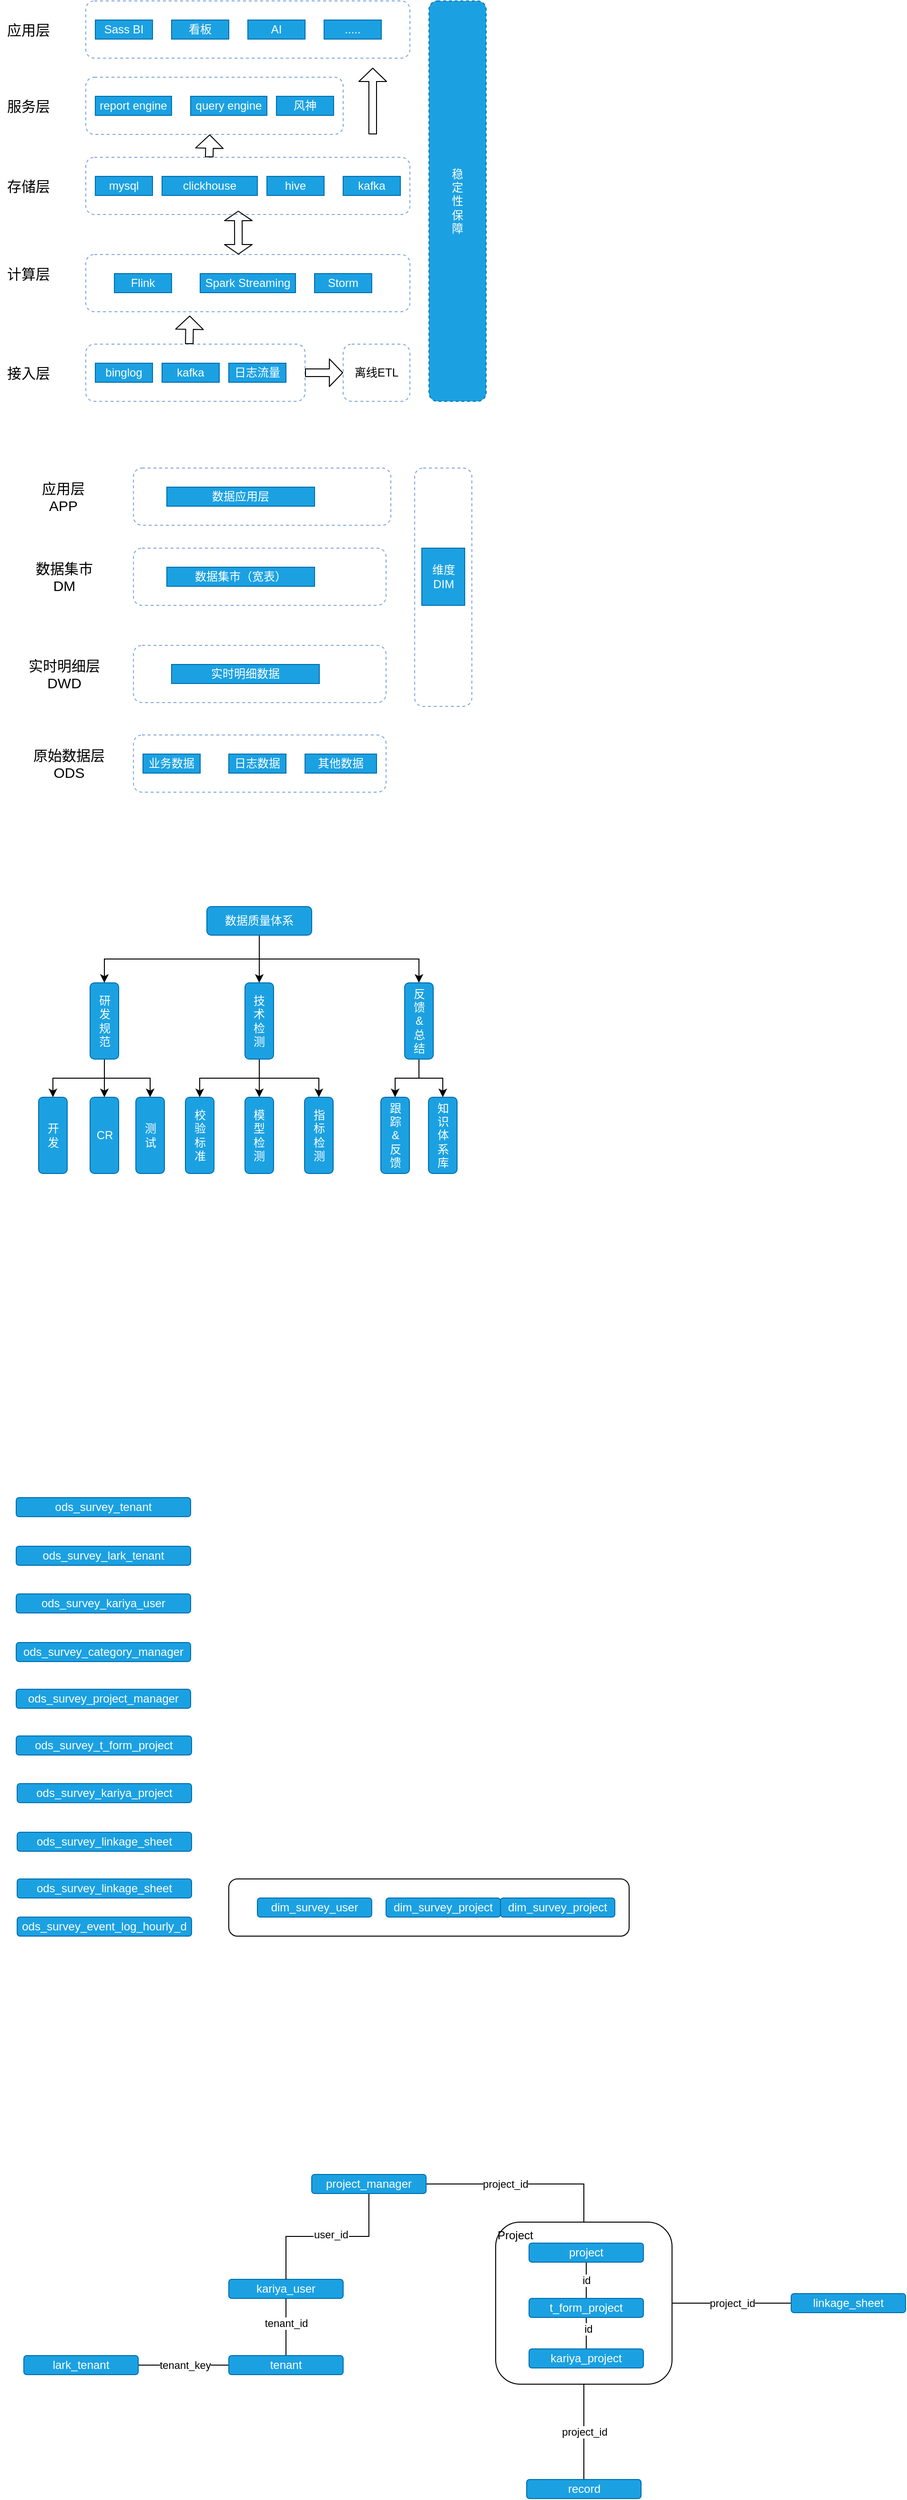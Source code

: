 <mxfile version="13.9.1" type="github">
  <diagram id="M79XpnLEsQZCw-oLoceA" name="Page-1">
    <mxGraphModel dx="1399" dy="826" grid="1" gridSize="10" guides="1" tooltips="1" connect="1" arrows="0" fold="1" page="1" pageScale="1" pageWidth="3300" pageHeight="4681" math="0" shadow="0">
      <root>
        <mxCell id="0" />
        <mxCell id="1" parent="0" />
        <mxCell id="bgfyPfwvlPDdOilsteuH-1" value="" style="rounded=1;whiteSpace=wrap;html=1;dashed=1;strokeColor=#7EA6E0;" parent="1" vertex="1">
          <mxGeometry x="310" y="550" width="230" height="60" as="geometry" />
        </mxCell>
        <mxCell id="bgfyPfwvlPDdOilsteuH-2" value="binglog" style="rounded=0;whiteSpace=wrap;html=1;strokeColor=#006EAF;fillColor=#1ba1e2;fontColor=#ffffff;" parent="1" vertex="1">
          <mxGeometry x="320" y="570" width="60" height="20" as="geometry" />
        </mxCell>
        <mxCell id="bgfyPfwvlPDdOilsteuH-3" value="kafka" style="rounded=0;whiteSpace=wrap;html=1;strokeColor=#006EAF;fillColor=#1ba1e2;fontColor=#ffffff;" parent="1" vertex="1">
          <mxGeometry x="390" y="570" width="60" height="20" as="geometry" />
        </mxCell>
        <mxCell id="bgfyPfwvlPDdOilsteuH-4" value="日志流量" style="rounded=0;whiteSpace=wrap;html=1;strokeColor=#006EAF;fillColor=#1ba1e2;fontColor=#ffffff;" parent="1" vertex="1">
          <mxGeometry x="460" y="570" width="60" height="20" as="geometry" />
        </mxCell>
        <mxCell id="bgfyPfwvlPDdOilsteuH-5" value="&lt;font style=&quot;font-size: 15px&quot;&gt;接入层&lt;/font&gt;" style="text;html=1;strokeColor=none;fillColor=none;align=center;verticalAlign=middle;whiteSpace=wrap;rounded=0;" parent="1" vertex="1">
          <mxGeometry x="220" y="570" width="60" height="20" as="geometry" />
        </mxCell>
        <mxCell id="bgfyPfwvlPDdOilsteuH-6" value="" style="rounded=1;whiteSpace=wrap;html=1;dashed=1;strokeColor=#7EA6E0;" parent="1" vertex="1">
          <mxGeometry x="310" y="456" width="340" height="60" as="geometry" />
        </mxCell>
        <mxCell id="bgfyPfwvlPDdOilsteuH-10" value="Flink" style="rounded=0;whiteSpace=wrap;html=1;strokeColor=#006EAF;fillColor=#1ba1e2;fontColor=#ffffff;" parent="1" vertex="1">
          <mxGeometry x="340" y="476" width="60" height="20" as="geometry" />
        </mxCell>
        <mxCell id="bgfyPfwvlPDdOilsteuH-11" value="Spark Streaming" style="rounded=0;whiteSpace=wrap;html=1;strokeColor=#006EAF;fillColor=#1ba1e2;fontColor=#ffffff;" parent="1" vertex="1">
          <mxGeometry x="430" y="476" width="100" height="20" as="geometry" />
        </mxCell>
        <mxCell id="bgfyPfwvlPDdOilsteuH-12" value="Storm" style="rounded=0;whiteSpace=wrap;html=1;strokeColor=#006EAF;fillColor=#1ba1e2;fontColor=#ffffff;" parent="1" vertex="1">
          <mxGeometry x="550" y="476" width="60" height="20" as="geometry" />
        </mxCell>
        <mxCell id="bgfyPfwvlPDdOilsteuH-13" value="&lt;span style=&quot;font-size: 15px&quot;&gt;计算层&lt;/span&gt;" style="text;html=1;strokeColor=none;fillColor=none;align=center;verticalAlign=middle;whiteSpace=wrap;rounded=0;" parent="1" vertex="1">
          <mxGeometry x="220" y="466" width="60" height="20" as="geometry" />
        </mxCell>
        <mxCell id="bgfyPfwvlPDdOilsteuH-14" value="&lt;span style=&quot;font-size: 15px&quot;&gt;存储层&lt;/span&gt;" style="text;html=1;strokeColor=none;fillColor=none;align=center;verticalAlign=middle;whiteSpace=wrap;rounded=0;" parent="1" vertex="1">
          <mxGeometry x="220" y="374" width="60" height="20" as="geometry" />
        </mxCell>
        <mxCell id="bgfyPfwvlPDdOilsteuH-16" value="" style="rounded=1;whiteSpace=wrap;html=1;dashed=1;strokeColor=#7EA6E0;" parent="1" vertex="1">
          <mxGeometry x="310" y="354" width="340" height="60" as="geometry" />
        </mxCell>
        <mxCell id="bgfyPfwvlPDdOilsteuH-17" value="mysql" style="rounded=0;whiteSpace=wrap;html=1;strokeColor=#006EAF;fillColor=#1ba1e2;fontColor=#ffffff;" parent="1" vertex="1">
          <mxGeometry x="320" y="374" width="60" height="20" as="geometry" />
        </mxCell>
        <mxCell id="bgfyPfwvlPDdOilsteuH-18" value="clickhouse" style="rounded=0;whiteSpace=wrap;html=1;strokeColor=#006EAF;fillColor=#1ba1e2;fontColor=#ffffff;" parent="1" vertex="1">
          <mxGeometry x="390" y="374" width="100" height="20" as="geometry" />
        </mxCell>
        <mxCell id="bgfyPfwvlPDdOilsteuH-19" value="hive" style="rounded=0;whiteSpace=wrap;html=1;strokeColor=#006EAF;fillColor=#1ba1e2;fontColor=#ffffff;" parent="1" vertex="1">
          <mxGeometry x="500" y="374" width="60" height="20" as="geometry" />
        </mxCell>
        <mxCell id="bgfyPfwvlPDdOilsteuH-21" value="kafka" style="rounded=0;whiteSpace=wrap;html=1;strokeColor=#006EAF;fillColor=#1ba1e2;fontColor=#ffffff;" parent="1" vertex="1">
          <mxGeometry x="580" y="374" width="60" height="20" as="geometry" />
        </mxCell>
        <mxCell id="bgfyPfwvlPDdOilsteuH-22" value="&lt;span style=&quot;font-size: 15px&quot;&gt;服务层&lt;/span&gt;" style="text;html=1;strokeColor=none;fillColor=none;align=center;verticalAlign=middle;whiteSpace=wrap;rounded=0;" parent="1" vertex="1">
          <mxGeometry x="220" y="290" width="60" height="20" as="geometry" />
        </mxCell>
        <mxCell id="bgfyPfwvlPDdOilsteuH-23" value="" style="rounded=1;whiteSpace=wrap;html=1;dashed=1;strokeColor=#7EA6E0;" parent="1" vertex="1">
          <mxGeometry x="310" y="270" width="270" height="60" as="geometry" />
        </mxCell>
        <mxCell id="bgfyPfwvlPDdOilsteuH-24" value="report engine" style="rounded=0;whiteSpace=wrap;html=1;strokeColor=#006EAF;fillColor=#1ba1e2;fontColor=#ffffff;" parent="1" vertex="1">
          <mxGeometry x="320" y="290" width="80" height="20" as="geometry" />
        </mxCell>
        <mxCell id="bgfyPfwvlPDdOilsteuH-25" value="query engine" style="rounded=0;whiteSpace=wrap;html=1;strokeColor=#006EAF;fillColor=#1ba1e2;fontColor=#ffffff;" parent="1" vertex="1">
          <mxGeometry x="420" y="290" width="80" height="20" as="geometry" />
        </mxCell>
        <mxCell id="bgfyPfwvlPDdOilsteuH-26" value="风神" style="rounded=0;whiteSpace=wrap;html=1;strokeColor=#006EAF;fillColor=#1ba1e2;fontColor=#ffffff;" parent="1" vertex="1">
          <mxGeometry x="510" y="290" width="60" height="20" as="geometry" />
        </mxCell>
        <mxCell id="bgfyPfwvlPDdOilsteuH-29" value="&lt;span style=&quot;font-size: 15px&quot;&gt;应用层&lt;/span&gt;" style="text;html=1;strokeColor=none;fillColor=none;align=center;verticalAlign=middle;whiteSpace=wrap;rounded=0;" parent="1" vertex="1">
          <mxGeometry x="220" y="210" width="60" height="20" as="geometry" />
        </mxCell>
        <mxCell id="bgfyPfwvlPDdOilsteuH-30" value="" style="shape=flexArrow;endArrow=classic;html=1;width=8;endSize=4.33;exitX=0.472;exitY=0;exitDx=0;exitDy=0;exitPerimeter=0;" parent="1" source="bgfyPfwvlPDdOilsteuH-1" edge="1">
          <mxGeometry width="50" height="50" relative="1" as="geometry">
            <mxPoint x="420" y="550" as="sourcePoint" />
            <mxPoint x="419" y="520" as="targetPoint" />
          </mxGeometry>
        </mxCell>
        <mxCell id="bgfyPfwvlPDdOilsteuH-31" value="离线ETL" style="rounded=1;whiteSpace=wrap;html=1;dashed=1;strokeColor=#7EA6E0;" parent="1" vertex="1">
          <mxGeometry x="580" y="550" width="70" height="60" as="geometry" />
        </mxCell>
        <mxCell id="bgfyPfwvlPDdOilsteuH-32" value="" style="shape=flexArrow;endArrow=classic;html=1;exitX=0.471;exitY=0;exitDx=0;exitDy=0;exitPerimeter=0;startArrow=block;width=8;endSize=3;startSize=3;" parent="1" source="bgfyPfwvlPDdOilsteuH-6" edge="1">
          <mxGeometry width="50" height="50" relative="1" as="geometry">
            <mxPoint x="470" y="447" as="sourcePoint" />
            <mxPoint x="470" y="410" as="targetPoint" />
          </mxGeometry>
        </mxCell>
        <mxCell id="bgfyPfwvlPDdOilsteuH-34" value="" style="rounded=1;whiteSpace=wrap;html=1;dashed=1;strokeColor=#7EA6E0;" parent="1" vertex="1">
          <mxGeometry x="310" y="190" width="340" height="60" as="geometry" />
        </mxCell>
        <mxCell id="bgfyPfwvlPDdOilsteuH-35" value="Sass BI" style="rounded=0;whiteSpace=wrap;html=1;strokeColor=#006EAF;fillColor=#1ba1e2;fontColor=#ffffff;" parent="1" vertex="1">
          <mxGeometry x="320" y="210" width="60" height="20" as="geometry" />
        </mxCell>
        <mxCell id="bgfyPfwvlPDdOilsteuH-36" value="看板" style="rounded=0;whiteSpace=wrap;html=1;strokeColor=#006EAF;fillColor=#1ba1e2;fontColor=#ffffff;" parent="1" vertex="1">
          <mxGeometry x="400" y="210" width="60" height="20" as="geometry" />
        </mxCell>
        <mxCell id="bgfyPfwvlPDdOilsteuH-37" value="AI" style="rounded=0;whiteSpace=wrap;html=1;strokeColor=#006EAF;fillColor=#1ba1e2;fontColor=#ffffff;" parent="1" vertex="1">
          <mxGeometry x="480" y="210" width="60" height="20" as="geometry" />
        </mxCell>
        <mxCell id="bgfyPfwvlPDdOilsteuH-38" value="....." style="rounded=0;whiteSpace=wrap;html=1;strokeColor=#006EAF;fillColor=#1ba1e2;fontColor=#ffffff;" parent="1" vertex="1">
          <mxGeometry x="560" y="210" width="60" height="20" as="geometry" />
        </mxCell>
        <mxCell id="bgfyPfwvlPDdOilsteuH-39" value="" style="shape=flexArrow;endArrow=classic;html=1;width=8;endSize=4.33;exitX=0.472;exitY=0;exitDx=0;exitDy=0;exitPerimeter=0;" parent="1" edge="1">
          <mxGeometry width="50" height="50" relative="1" as="geometry">
            <mxPoint x="439.5" y="354" as="sourcePoint" />
            <mxPoint x="440" y="330" as="targetPoint" />
          </mxGeometry>
        </mxCell>
        <mxCell id="bgfyPfwvlPDdOilsteuH-40" value="" style="shape=flexArrow;endArrow=classic;html=1;width=8;endSize=4.33;" parent="1" edge="1">
          <mxGeometry width="50" height="50" relative="1" as="geometry">
            <mxPoint x="611" y="330" as="sourcePoint" />
            <mxPoint x="611" y="260" as="targetPoint" />
          </mxGeometry>
        </mxCell>
        <mxCell id="bgfyPfwvlPDdOilsteuH-43" value="" style="shape=flexArrow;endArrow=classic;html=1;width=8;endSize=4.33;exitX=1;exitY=0.5;exitDx=0;exitDy=0;entryX=0;entryY=0.5;entryDx=0;entryDy=0;" parent="1" source="bgfyPfwvlPDdOilsteuH-1" target="bgfyPfwvlPDdOilsteuH-31" edge="1">
          <mxGeometry width="50" height="50" relative="1" as="geometry">
            <mxPoint x="560" y="595" as="sourcePoint" />
            <mxPoint x="560" y="565" as="targetPoint" />
          </mxGeometry>
        </mxCell>
        <mxCell id="bgfyPfwvlPDdOilsteuH-78" value="" style="rounded=1;whiteSpace=wrap;html=1;dashed=1;strokeColor=#7EA6E0;" parent="1" vertex="1">
          <mxGeometry x="360" y="960" width="265" height="60" as="geometry" />
        </mxCell>
        <mxCell id="bgfyPfwvlPDdOilsteuH-79" value="业务数据" style="rounded=0;whiteSpace=wrap;html=1;strokeColor=#006EAF;fillColor=#1ba1e2;fontColor=#ffffff;" parent="1" vertex="1">
          <mxGeometry x="370" y="980" width="60" height="20" as="geometry" />
        </mxCell>
        <mxCell id="bgfyPfwvlPDdOilsteuH-80" value="日志数据" style="rounded=0;whiteSpace=wrap;html=1;strokeColor=#006EAF;fillColor=#1ba1e2;fontColor=#ffffff;" parent="1" vertex="1">
          <mxGeometry x="460" y="980" width="60" height="20" as="geometry" />
        </mxCell>
        <mxCell id="bgfyPfwvlPDdOilsteuH-82" value="&lt;span style=&quot;font-size: 15px&quot;&gt;原始数据层&lt;br&gt;ODS&lt;/span&gt;" style="text;html=1;strokeColor=none;fillColor=none;align=center;verticalAlign=middle;whiteSpace=wrap;rounded=0;" parent="1" vertex="1">
          <mxGeometry x="245" y="980" width="95" height="20" as="geometry" />
        </mxCell>
        <mxCell id="bgfyPfwvlPDdOilsteuH-83" value="" style="rounded=1;whiteSpace=wrap;html=1;dashed=1;strokeColor=#7EA6E0;" parent="1" vertex="1">
          <mxGeometry x="360" y="866" width="265" height="60" as="geometry" />
        </mxCell>
        <mxCell id="bgfyPfwvlPDdOilsteuH-84" value="实时明细数据" style="rounded=0;whiteSpace=wrap;html=1;strokeColor=#006EAF;fillColor=#1ba1e2;fontColor=#ffffff;" parent="1" vertex="1">
          <mxGeometry x="400" y="886" width="155" height="20" as="geometry" />
        </mxCell>
        <mxCell id="bgfyPfwvlPDdOilsteuH-89" value="" style="rounded=1;whiteSpace=wrap;html=1;dashed=1;strokeColor=#7EA6E0;" parent="1" vertex="1">
          <mxGeometry x="360" y="764" width="265" height="60" as="geometry" />
        </mxCell>
        <mxCell id="bgfyPfwvlPDdOilsteuH-94" value="&lt;span style=&quot;font-size: 15px&quot;&gt;数据集市&lt;br&gt;DM&lt;/span&gt;" style="text;html=1;strokeColor=none;fillColor=none;align=center;verticalAlign=middle;whiteSpace=wrap;rounded=0;" parent="1" vertex="1">
          <mxGeometry x="245" y="784" width="85" height="20" as="geometry" />
        </mxCell>
        <mxCell id="bgfyPfwvlPDdOilsteuH-95" value="" style="rounded=1;whiteSpace=wrap;html=1;dashed=1;strokeColor=#7EA6E0;" parent="1" vertex="1">
          <mxGeometry x="360" y="680" width="270" height="60" as="geometry" />
        </mxCell>
        <mxCell id="bgfyPfwvlPDdOilsteuH-111" value="&lt;span style=&quot;font-size: 15px&quot;&gt;实时明细层&lt;br&gt;DWD&lt;/span&gt;" style="text;html=1;strokeColor=none;fillColor=none;align=center;verticalAlign=middle;whiteSpace=wrap;rounded=0;" parent="1" vertex="1">
          <mxGeometry x="245" y="886" width="85" height="20" as="geometry" />
        </mxCell>
        <mxCell id="bgfyPfwvlPDdOilsteuH-112" value="其他数据" style="rounded=0;whiteSpace=wrap;html=1;strokeColor=#006EAF;fillColor=#1ba1e2;fontColor=#ffffff;" parent="1" vertex="1">
          <mxGeometry x="540" y="980" width="75" height="20" as="geometry" />
        </mxCell>
        <mxCell id="PipZsdS4lfU_SCJFxtn--1" value="数据集市（宽表）" style="rounded=0;whiteSpace=wrap;html=1;strokeColor=#006EAF;fillColor=#1ba1e2;fontColor=#ffffff;" parent="1" vertex="1">
          <mxGeometry x="395" y="784" width="155" height="20" as="geometry" />
        </mxCell>
        <mxCell id="PipZsdS4lfU_SCJFxtn--2" value="&lt;span style=&quot;font-size: 15px&quot;&gt;应用层&lt;br&gt;APP&lt;/span&gt;" style="text;html=1;strokeColor=none;fillColor=none;align=center;verticalAlign=middle;whiteSpace=wrap;rounded=0;" parent="1" vertex="1">
          <mxGeometry x="255" y="700" width="62.5" height="20" as="geometry" />
        </mxCell>
        <mxCell id="PipZsdS4lfU_SCJFxtn--3" value="数据应用层" style="rounded=0;whiteSpace=wrap;html=1;strokeColor=#006EAF;fillColor=#1ba1e2;fontColor=#ffffff;" parent="1" vertex="1">
          <mxGeometry x="395" y="700" width="155" height="20" as="geometry" />
        </mxCell>
        <mxCell id="PipZsdS4lfU_SCJFxtn--6" value="" style="rounded=1;whiteSpace=wrap;html=1;dashed=1;strokeColor=#7EA6E0;" parent="1" vertex="1">
          <mxGeometry x="655" y="680" width="60" height="250" as="geometry" />
        </mxCell>
        <mxCell id="PipZsdS4lfU_SCJFxtn--7" value="维度&lt;br&gt;DIM" style="rounded=0;whiteSpace=wrap;html=1;strokeColor=#006EAF;fillColor=#1ba1e2;fontColor=#ffffff;" parent="1" vertex="1">
          <mxGeometry x="662.5" y="764" width="45" height="60" as="geometry" />
        </mxCell>
        <mxCell id="PipZsdS4lfU_SCJFxtn--8" value="稳&lt;br&gt;定&lt;br&gt;性&lt;br&gt;保&lt;br&gt;障" style="rounded=1;whiteSpace=wrap;html=1;dashed=1;strokeColor=#006EAF;fillColor=#1ba1e2;fontColor=#ffffff;" parent="1" vertex="1">
          <mxGeometry x="670" y="190" width="60" height="420" as="geometry" />
        </mxCell>
        <mxCell id="PipZsdS4lfU_SCJFxtn--13" style="edgeStyle=orthogonalEdgeStyle;rounded=0;orthogonalLoop=1;jettySize=auto;html=1;exitX=0.5;exitY=1;exitDx=0;exitDy=0;entryX=0.5;entryY=0;entryDx=0;entryDy=0;" parent="1" source="PipZsdS4lfU_SCJFxtn--9" target="PipZsdS4lfU_SCJFxtn--10" edge="1">
          <mxGeometry relative="1" as="geometry" />
        </mxCell>
        <mxCell id="PipZsdS4lfU_SCJFxtn--14" style="edgeStyle=orthogonalEdgeStyle;rounded=0;orthogonalLoop=1;jettySize=auto;html=1;exitX=0.5;exitY=1;exitDx=0;exitDy=0;entryX=0.5;entryY=0;entryDx=0;entryDy=0;" parent="1" source="PipZsdS4lfU_SCJFxtn--9" target="PipZsdS4lfU_SCJFxtn--11" edge="1">
          <mxGeometry relative="1" as="geometry" />
        </mxCell>
        <mxCell id="PipZsdS4lfU_SCJFxtn--15" style="edgeStyle=orthogonalEdgeStyle;rounded=0;orthogonalLoop=1;jettySize=auto;html=1;exitX=0.5;exitY=1;exitDx=0;exitDy=0;entryX=0.5;entryY=0;entryDx=0;entryDy=0;" parent="1" source="PipZsdS4lfU_SCJFxtn--9" target="PipZsdS4lfU_SCJFxtn--12" edge="1">
          <mxGeometry relative="1" as="geometry" />
        </mxCell>
        <mxCell id="PipZsdS4lfU_SCJFxtn--9" value="数据质量体系" style="rounded=1;whiteSpace=wrap;html=1;fillColor=#1ba1e2;strokeColor=#006EAF;fontColor=#ffffff;" parent="1" vertex="1">
          <mxGeometry x="437" y="1140" width="110" height="30" as="geometry" />
        </mxCell>
        <mxCell id="PipZsdS4lfU_SCJFxtn--24" style="edgeStyle=orthogonalEdgeStyle;rounded=0;orthogonalLoop=1;jettySize=auto;html=1;exitX=0.5;exitY=1;exitDx=0;exitDy=0;entryX=0.5;entryY=0;entryDx=0;entryDy=0;" parent="1" source="PipZsdS4lfU_SCJFxtn--10" target="PipZsdS4lfU_SCJFxtn--21" edge="1">
          <mxGeometry relative="1" as="geometry" />
        </mxCell>
        <mxCell id="PipZsdS4lfU_SCJFxtn--25" style="edgeStyle=orthogonalEdgeStyle;rounded=0;orthogonalLoop=1;jettySize=auto;html=1;exitX=0.5;exitY=1;exitDx=0;exitDy=0;entryX=0.5;entryY=0;entryDx=0;entryDy=0;" parent="1" source="PipZsdS4lfU_SCJFxtn--10" target="PipZsdS4lfU_SCJFxtn--22" edge="1">
          <mxGeometry relative="1" as="geometry" />
        </mxCell>
        <mxCell id="PipZsdS4lfU_SCJFxtn--26" style="edgeStyle=orthogonalEdgeStyle;rounded=0;orthogonalLoop=1;jettySize=auto;html=1;exitX=0.5;exitY=1;exitDx=0;exitDy=0;" parent="1" source="PipZsdS4lfU_SCJFxtn--10" target="PipZsdS4lfU_SCJFxtn--23" edge="1">
          <mxGeometry relative="1" as="geometry" />
        </mxCell>
        <mxCell id="PipZsdS4lfU_SCJFxtn--10" value="研&lt;br&gt;发&lt;br&gt;规&lt;br&gt;范" style="rounded=1;whiteSpace=wrap;html=1;fillColor=#1ba1e2;strokeColor=#006EAF;fontColor=#ffffff;" parent="1" vertex="1">
          <mxGeometry x="314.5" y="1220" width="30" height="80" as="geometry" />
        </mxCell>
        <mxCell id="PipZsdS4lfU_SCJFxtn--27" style="edgeStyle=orthogonalEdgeStyle;rounded=0;orthogonalLoop=1;jettySize=auto;html=1;exitX=0.5;exitY=1;exitDx=0;exitDy=0;entryX=0.5;entryY=0;entryDx=0;entryDy=0;" parent="1" source="PipZsdS4lfU_SCJFxtn--11" target="PipZsdS4lfU_SCJFxtn--19" edge="1">
          <mxGeometry relative="1" as="geometry" />
        </mxCell>
        <mxCell id="PipZsdS4lfU_SCJFxtn--28" style="edgeStyle=orthogonalEdgeStyle;rounded=0;orthogonalLoop=1;jettySize=auto;html=1;exitX=0.5;exitY=1;exitDx=0;exitDy=0;entryX=0.5;entryY=0;entryDx=0;entryDy=0;" parent="1" source="PipZsdS4lfU_SCJFxtn--11" target="PipZsdS4lfU_SCJFxtn--18" edge="1">
          <mxGeometry relative="1" as="geometry" />
        </mxCell>
        <mxCell id="PipZsdS4lfU_SCJFxtn--29" style="edgeStyle=orthogonalEdgeStyle;rounded=0;orthogonalLoop=1;jettySize=auto;html=1;exitX=0.5;exitY=1;exitDx=0;exitDy=0;" parent="1" source="PipZsdS4lfU_SCJFxtn--11" target="PipZsdS4lfU_SCJFxtn--20" edge="1">
          <mxGeometry relative="1" as="geometry" />
        </mxCell>
        <mxCell id="PipZsdS4lfU_SCJFxtn--11" value="技&lt;br&gt;术&lt;br&gt;检&lt;br&gt;测" style="rounded=1;whiteSpace=wrap;html=1;fillColor=#1ba1e2;strokeColor=#006EAF;fontColor=#ffffff;" parent="1" vertex="1">
          <mxGeometry x="477" y="1220" width="30" height="80" as="geometry" />
        </mxCell>
        <mxCell id="PipZsdS4lfU_SCJFxtn--32" style="edgeStyle=orthogonalEdgeStyle;rounded=0;orthogonalLoop=1;jettySize=auto;html=1;exitX=0.5;exitY=1;exitDx=0;exitDy=0;entryX=0.5;entryY=0;entryDx=0;entryDy=0;" parent="1" source="PipZsdS4lfU_SCJFxtn--12" target="PipZsdS4lfU_SCJFxtn--30" edge="1">
          <mxGeometry relative="1" as="geometry" />
        </mxCell>
        <mxCell id="PipZsdS4lfU_SCJFxtn--33" style="edgeStyle=orthogonalEdgeStyle;rounded=0;orthogonalLoop=1;jettySize=auto;html=1;exitX=0.5;exitY=1;exitDx=0;exitDy=0;entryX=0.5;entryY=0;entryDx=0;entryDy=0;" parent="1" source="PipZsdS4lfU_SCJFxtn--12" target="PipZsdS4lfU_SCJFxtn--31" edge="1">
          <mxGeometry relative="1" as="geometry" />
        </mxCell>
        <mxCell id="PipZsdS4lfU_SCJFxtn--12" value="反&lt;br&gt;馈&lt;br&gt;&amp;amp;&lt;br&gt;总&lt;br&gt;结" style="rounded=1;whiteSpace=wrap;html=1;fillColor=#1ba1e2;strokeColor=#006EAF;fontColor=#ffffff;" parent="1" vertex="1">
          <mxGeometry x="644.5" y="1220" width="30" height="80" as="geometry" />
        </mxCell>
        <mxCell id="PipZsdS4lfU_SCJFxtn--18" value="模&lt;br&gt;型&lt;br&gt;检&lt;br&gt;测" style="rounded=1;whiteSpace=wrap;html=1;fillColor=#1ba1e2;strokeColor=#006EAF;fontColor=#ffffff;" parent="1" vertex="1">
          <mxGeometry x="477" y="1340" width="30" height="80" as="geometry" />
        </mxCell>
        <mxCell id="PipZsdS4lfU_SCJFxtn--19" value="校&lt;br&gt;验&lt;br&gt;标&lt;br&gt;准" style="rounded=1;whiteSpace=wrap;html=1;fillColor=#1ba1e2;strokeColor=#006EAF;fontColor=#ffffff;" parent="1" vertex="1">
          <mxGeometry x="414.5" y="1340" width="30" height="80" as="geometry" />
        </mxCell>
        <mxCell id="PipZsdS4lfU_SCJFxtn--20" value="指&lt;br&gt;标&lt;br&gt;检&lt;br&gt;测" style="rounded=1;whiteSpace=wrap;html=1;fillColor=#1ba1e2;strokeColor=#006EAF;fontColor=#ffffff;" parent="1" vertex="1">
          <mxGeometry x="539.5" y="1340" width="30" height="80" as="geometry" />
        </mxCell>
        <mxCell id="PipZsdS4lfU_SCJFxtn--21" value="开&lt;br&gt;发" style="rounded=1;whiteSpace=wrap;html=1;fillColor=#1ba1e2;strokeColor=#006EAF;fontColor=#ffffff;" parent="1" vertex="1">
          <mxGeometry x="260.5" y="1340" width="30" height="80" as="geometry" />
        </mxCell>
        <mxCell id="PipZsdS4lfU_SCJFxtn--22" value="CR" style="rounded=1;whiteSpace=wrap;html=1;fillColor=#1ba1e2;strokeColor=#006EAF;fontColor=#ffffff;" parent="1" vertex="1">
          <mxGeometry x="314.5" y="1340" width="30" height="80" as="geometry" />
        </mxCell>
        <mxCell id="PipZsdS4lfU_SCJFxtn--23" value="测&lt;br&gt;试" style="rounded=1;whiteSpace=wrap;html=1;fillColor=#1ba1e2;strokeColor=#006EAF;fontColor=#ffffff;" parent="1" vertex="1">
          <mxGeometry x="362.5" y="1340" width="30" height="80" as="geometry" />
        </mxCell>
        <mxCell id="PipZsdS4lfU_SCJFxtn--30" value="跟&lt;br&gt;踪&lt;br&gt;&amp;amp;&lt;br&gt;反&lt;br&gt;馈" style="rounded=1;whiteSpace=wrap;html=1;fillColor=#1ba1e2;strokeColor=#006EAF;fontColor=#ffffff;" parent="1" vertex="1">
          <mxGeometry x="619.5" y="1340" width="30" height="80" as="geometry" />
        </mxCell>
        <mxCell id="PipZsdS4lfU_SCJFxtn--31" value="知&lt;br&gt;识&lt;br&gt;体&lt;br&gt;系&lt;br&gt;库" style="rounded=1;whiteSpace=wrap;html=1;fillColor=#1ba1e2;strokeColor=#006EAF;fontColor=#ffffff;" parent="1" vertex="1">
          <mxGeometry x="669.5" y="1340" width="30" height="80" as="geometry" />
        </mxCell>
        <mxCell id="6BvT9SH8g7XMBewtR86z-1" value="ods_survey_tenant" style="rounded=1;whiteSpace=wrap;html=1;fillColor=#1ba1e2;strokeColor=#006EAF;fontColor=#ffffff;" vertex="1" parent="1">
          <mxGeometry x="237" y="1760" width="183" height="20" as="geometry" />
        </mxCell>
        <mxCell id="6BvT9SH8g7XMBewtR86z-3" value="ods_survey_lark_tenant" style="rounded=1;whiteSpace=wrap;html=1;fillColor=#1ba1e2;strokeColor=#006EAF;fontColor=#ffffff;" vertex="1" parent="1">
          <mxGeometry x="237" y="1811" width="183" height="20" as="geometry" />
        </mxCell>
        <mxCell id="6BvT9SH8g7XMBewtR86z-4" value="ods_survey_kariya_user" style="rounded=1;whiteSpace=wrap;html=1;fillColor=#1ba1e2;strokeColor=#006EAF;fontColor=#ffffff;" vertex="1" parent="1">
          <mxGeometry x="237" y="1861" width="183" height="20" as="geometry" />
        </mxCell>
        <mxCell id="6BvT9SH8g7XMBewtR86z-5" value="ods_survey_category_manager" style="rounded=1;whiteSpace=wrap;html=1;fillColor=#1ba1e2;strokeColor=#006EAF;fontColor=#ffffff;" vertex="1" parent="1">
          <mxGeometry x="237" y="1912" width="183" height="20" as="geometry" />
        </mxCell>
        <mxCell id="6BvT9SH8g7XMBewtR86z-6" value="ods_survey_project_manager" style="rounded=1;whiteSpace=wrap;html=1;fillColor=#1ba1e2;strokeColor=#006EAF;fontColor=#ffffff;" vertex="1" parent="1">
          <mxGeometry x="237" y="1961" width="183" height="20" as="geometry" />
        </mxCell>
        <mxCell id="6BvT9SH8g7XMBewtR86z-7" value="ods_survey_t_form_project" style="rounded=1;whiteSpace=wrap;html=1;fillColor=#1ba1e2;strokeColor=#006EAF;fontColor=#ffffff;" vertex="1" parent="1">
          <mxGeometry x="237" y="2010" width="184" height="20" as="geometry" />
        </mxCell>
        <mxCell id="6BvT9SH8g7XMBewtR86z-8" value="ods_survey_kariya_project" style="rounded=1;whiteSpace=wrap;html=1;fillColor=#1ba1e2;strokeColor=#006EAF;fontColor=#ffffff;" vertex="1" parent="1">
          <mxGeometry x="238" y="2060" width="183" height="20" as="geometry" />
        </mxCell>
        <mxCell id="6BvT9SH8g7XMBewtR86z-9" value="ods_survey_linkage_sheet" style="rounded=1;whiteSpace=wrap;html=1;fillColor=#1ba1e2;strokeColor=#006EAF;fontColor=#ffffff;" vertex="1" parent="1">
          <mxGeometry x="238" y="2111" width="183" height="20" as="geometry" />
        </mxCell>
        <mxCell id="6BvT9SH8g7XMBewtR86z-10" value="ods_survey_linkage_sheet" style="rounded=1;whiteSpace=wrap;html=1;fillColor=#1ba1e2;strokeColor=#006EAF;fontColor=#ffffff;" vertex="1" parent="1">
          <mxGeometry x="238" y="2160" width="183" height="20" as="geometry" />
        </mxCell>
        <mxCell id="6BvT9SH8g7XMBewtR86z-11" value="ods_survey_event_log_hourly_d" style="rounded=1;whiteSpace=wrap;html=1;fillColor=#1ba1e2;strokeColor=#006EAF;fontColor=#ffffff;" vertex="1" parent="1">
          <mxGeometry x="238" y="2200" width="183" height="20" as="geometry" />
        </mxCell>
        <mxCell id="6BvT9SH8g7XMBewtR86z-17" value="" style="rounded=1;whiteSpace=wrap;html=1;" vertex="1" parent="1">
          <mxGeometry x="460" y="2160" width="420" height="60" as="geometry" />
        </mxCell>
        <mxCell id="6BvT9SH8g7XMBewtR86z-18" value="dim_survey_user" style="rounded=1;whiteSpace=wrap;html=1;fillColor=#1ba1e2;strokeColor=#006EAF;fontColor=#ffffff;" vertex="1" parent="1">
          <mxGeometry x="490" y="2180" width="120" height="20" as="geometry" />
        </mxCell>
        <mxCell id="6BvT9SH8g7XMBewtR86z-19" value="dim_survey_project" style="rounded=1;whiteSpace=wrap;html=1;fillColor=#1ba1e2;strokeColor=#006EAF;fontColor=#ffffff;" vertex="1" parent="1">
          <mxGeometry x="625" y="2180" width="120" height="20" as="geometry" />
        </mxCell>
        <mxCell id="6BvT9SH8g7XMBewtR86z-20" value="dim_survey_project" style="rounded=1;whiteSpace=wrap;html=1;fillColor=#1ba1e2;strokeColor=#006EAF;fontColor=#ffffff;" vertex="1" parent="1">
          <mxGeometry x="745" y="2180" width="120" height="20" as="geometry" />
        </mxCell>
        <mxCell id="6BvT9SH8g7XMBewtR86z-42" style="edgeStyle=orthogonalEdgeStyle;rounded=0;orthogonalLoop=1;jettySize=auto;html=1;exitX=0.5;exitY=1;exitDx=0;exitDy=0;entryX=0.5;entryY=0;entryDx=0;entryDy=0;endArrow=none;endFill=0;" edge="1" parent="1" source="6BvT9SH8g7XMBewtR86z-21" target="6BvT9SH8g7XMBewtR86z-36">
          <mxGeometry relative="1" as="geometry" />
        </mxCell>
        <mxCell id="6BvT9SH8g7XMBewtR86z-43" value="project_id" style="edgeLabel;html=1;align=center;verticalAlign=middle;resizable=0;points=[];" vertex="1" connectable="0" parent="6BvT9SH8g7XMBewtR86z-42">
          <mxGeometry x="-0.12" y="-3" relative="1" as="geometry">
            <mxPoint x="3" y="6" as="offset" />
          </mxGeometry>
        </mxCell>
        <mxCell id="6BvT9SH8g7XMBewtR86z-45" value="project_id" style="edgeStyle=orthogonalEdgeStyle;rounded=0;orthogonalLoop=1;jettySize=auto;html=1;exitX=1;exitY=0.5;exitDx=0;exitDy=0;entryX=0;entryY=0.5;entryDx=0;entryDy=0;endArrow=none;endFill=0;" edge="1" parent="1" source="6BvT9SH8g7XMBewtR86z-21" target="6BvT9SH8g7XMBewtR86z-44">
          <mxGeometry relative="1" as="geometry" />
        </mxCell>
        <mxCell id="6BvT9SH8g7XMBewtR86z-21" value="Project" style="rounded=1;whiteSpace=wrap;html=1;align=left;verticalAlign=top;" vertex="1" parent="1">
          <mxGeometry x="740" y="2520" width="185" height="170" as="geometry" />
        </mxCell>
        <mxCell id="6BvT9SH8g7XMBewtR86z-26" value="id" style="edgeStyle=orthogonalEdgeStyle;rounded=0;orthogonalLoop=1;jettySize=auto;html=1;exitX=0.5;exitY=1;exitDx=0;exitDy=0;entryX=0.5;entryY=0;entryDx=0;entryDy=0;endArrow=none;endFill=0;" edge="1" parent="1" source="6BvT9SH8g7XMBewtR86z-22" target="6BvT9SH8g7XMBewtR86z-23">
          <mxGeometry relative="1" as="geometry" />
        </mxCell>
        <mxCell id="6BvT9SH8g7XMBewtR86z-22" value="project" style="rounded=1;whiteSpace=wrap;html=1;fillColor=#1ba1e2;strokeColor=#006EAF;fontColor=#ffffff;" vertex="1" parent="1">
          <mxGeometry x="775" y="2542" width="120" height="20" as="geometry" />
        </mxCell>
        <mxCell id="6BvT9SH8g7XMBewtR86z-27" style="edgeStyle=orthogonalEdgeStyle;rounded=0;orthogonalLoop=1;jettySize=auto;html=1;exitX=0.5;exitY=1;exitDx=0;exitDy=0;entryX=0.5;entryY=0;entryDx=0;entryDy=0;endArrow=none;endFill=0;" edge="1" parent="1" source="6BvT9SH8g7XMBewtR86z-23" target="6BvT9SH8g7XMBewtR86z-24">
          <mxGeometry relative="1" as="geometry" />
        </mxCell>
        <mxCell id="6BvT9SH8g7XMBewtR86z-28" value="id" style="edgeLabel;html=1;align=center;verticalAlign=middle;resizable=0;points=[];" vertex="1" connectable="0" parent="6BvT9SH8g7XMBewtR86z-27">
          <mxGeometry x="-0.273" y="2" relative="1" as="geometry">
            <mxPoint as="offset" />
          </mxGeometry>
        </mxCell>
        <mxCell id="6BvT9SH8g7XMBewtR86z-23" value="t_form_project" style="rounded=1;whiteSpace=wrap;html=1;fillColor=#1ba1e2;strokeColor=#006EAF;fontColor=#ffffff;" vertex="1" parent="1">
          <mxGeometry x="775" y="2600" width="120" height="20" as="geometry" />
        </mxCell>
        <mxCell id="6BvT9SH8g7XMBewtR86z-24" value="kariya_project" style="rounded=1;whiteSpace=wrap;html=1;fillColor=#1ba1e2;strokeColor=#006EAF;fontColor=#ffffff;" vertex="1" parent="1">
          <mxGeometry x="775" y="2653" width="120" height="20" as="geometry" />
        </mxCell>
        <mxCell id="6BvT9SH8g7XMBewtR86z-34" style="edgeStyle=orthogonalEdgeStyle;rounded=0;orthogonalLoop=1;jettySize=auto;html=1;exitX=0.5;exitY=1;exitDx=0;exitDy=0;endArrow=none;endFill=0;" edge="1" parent="1" source="6BvT9SH8g7XMBewtR86z-29" target="6BvT9SH8g7XMBewtR86z-31">
          <mxGeometry relative="1" as="geometry" />
        </mxCell>
        <mxCell id="6BvT9SH8g7XMBewtR86z-35" value="tenant_id" style="edgeLabel;html=1;align=center;verticalAlign=middle;resizable=0;points=[];" vertex="1" connectable="0" parent="6BvT9SH8g7XMBewtR86z-34">
          <mxGeometry x="-0.133" relative="1" as="geometry">
            <mxPoint as="offset" />
          </mxGeometry>
        </mxCell>
        <mxCell id="6BvT9SH8g7XMBewtR86z-29" value="kariya_user" style="rounded=1;whiteSpace=wrap;html=1;fillColor=#1ba1e2;strokeColor=#006EAF;fontColor=#ffffff;" vertex="1" parent="1">
          <mxGeometry x="460" y="2580" width="120" height="20" as="geometry" />
        </mxCell>
        <mxCell id="6BvT9SH8g7XMBewtR86z-32" style="edgeStyle=orthogonalEdgeStyle;rounded=0;orthogonalLoop=1;jettySize=auto;html=1;exitX=1;exitY=0.5;exitDx=0;exitDy=0;entryX=0;entryY=0.5;entryDx=0;entryDy=0;endArrow=none;endFill=0;" edge="1" parent="1" source="6BvT9SH8g7XMBewtR86z-30" target="6BvT9SH8g7XMBewtR86z-31">
          <mxGeometry relative="1" as="geometry" />
        </mxCell>
        <mxCell id="6BvT9SH8g7XMBewtR86z-33" value="tenant_key" style="edgeLabel;html=1;align=center;verticalAlign=middle;resizable=0;points=[];" vertex="1" connectable="0" parent="6BvT9SH8g7XMBewtR86z-32">
          <mxGeometry x="0.031" relative="1" as="geometry">
            <mxPoint as="offset" />
          </mxGeometry>
        </mxCell>
        <mxCell id="6BvT9SH8g7XMBewtR86z-30" value="lark_tenant" style="rounded=1;whiteSpace=wrap;html=1;fillColor=#1ba1e2;strokeColor=#006EAF;fontColor=#ffffff;" vertex="1" parent="1">
          <mxGeometry x="245" y="2660" width="120" height="20" as="geometry" />
        </mxCell>
        <mxCell id="6BvT9SH8g7XMBewtR86z-31" value="tenant" style="rounded=1;whiteSpace=wrap;html=1;fillColor=#1ba1e2;strokeColor=#006EAF;fontColor=#ffffff;" vertex="1" parent="1">
          <mxGeometry x="460" y="2660" width="120" height="20" as="geometry" />
        </mxCell>
        <mxCell id="6BvT9SH8g7XMBewtR86z-36" value="record" style="rounded=1;whiteSpace=wrap;html=1;fillColor=#1ba1e2;strokeColor=#006EAF;fontColor=#ffffff;" vertex="1" parent="1">
          <mxGeometry x="772.5" y="2790" width="120" height="20" as="geometry" />
        </mxCell>
        <mxCell id="6BvT9SH8g7XMBewtR86z-38" style="edgeStyle=orthogonalEdgeStyle;rounded=0;orthogonalLoop=1;jettySize=auto;html=1;exitX=1;exitY=0.5;exitDx=0;exitDy=0;endArrow=none;endFill=0;" edge="1" parent="1" source="6BvT9SH8g7XMBewtR86z-37" target="6BvT9SH8g7XMBewtR86z-21">
          <mxGeometry relative="1" as="geometry" />
        </mxCell>
        <mxCell id="6BvT9SH8g7XMBewtR86z-39" value="project_id" style="edgeLabel;html=1;align=center;verticalAlign=middle;resizable=0;points=[];" vertex="1" connectable="0" parent="6BvT9SH8g7XMBewtR86z-38">
          <mxGeometry x="-0.221" y="4" relative="1" as="geometry">
            <mxPoint x="3" y="4" as="offset" />
          </mxGeometry>
        </mxCell>
        <mxCell id="6BvT9SH8g7XMBewtR86z-40" style="edgeStyle=orthogonalEdgeStyle;rounded=0;orthogonalLoop=1;jettySize=auto;html=1;exitX=0.5;exitY=1;exitDx=0;exitDy=0;endArrow=none;endFill=0;" edge="1" parent="1" source="6BvT9SH8g7XMBewtR86z-37" target="6BvT9SH8g7XMBewtR86z-29">
          <mxGeometry relative="1" as="geometry" />
        </mxCell>
        <mxCell id="6BvT9SH8g7XMBewtR86z-41" value="user_id" style="edgeLabel;html=1;align=center;verticalAlign=middle;resizable=0;points=[];" vertex="1" connectable="0" parent="6BvT9SH8g7XMBewtR86z-40">
          <mxGeometry x="-0.04" y="-2" relative="1" as="geometry">
            <mxPoint as="offset" />
          </mxGeometry>
        </mxCell>
        <mxCell id="6BvT9SH8g7XMBewtR86z-37" value="project_manager" style="rounded=1;whiteSpace=wrap;html=1;fillColor=#1ba1e2;strokeColor=#006EAF;fontColor=#ffffff;" vertex="1" parent="1">
          <mxGeometry x="547" y="2470" width="120" height="20" as="geometry" />
        </mxCell>
        <mxCell id="6BvT9SH8g7XMBewtR86z-44" value="linkage_sheet" style="rounded=1;whiteSpace=wrap;html=1;fillColor=#1ba1e2;strokeColor=#006EAF;fontColor=#ffffff;" vertex="1" parent="1">
          <mxGeometry x="1050" y="2595" width="120" height="20" as="geometry" />
        </mxCell>
      </root>
    </mxGraphModel>
  </diagram>
</mxfile>
